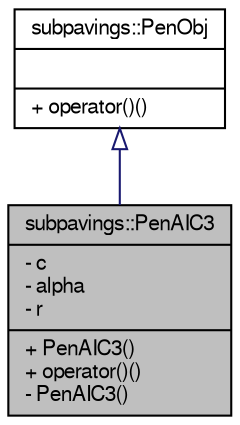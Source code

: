 digraph G
{
  edge [fontname="FreeSans",fontsize="10",labelfontname="FreeSans",labelfontsize="10"];
  node [fontname="FreeSans",fontsize="10",shape=record];
  Node1 [label="{subpavings::PenAIC3\n|- c\l- alpha\l- r\l|+ PenAIC3()\l+ operator()()\l- PenAIC3()\l}",height=0.2,width=0.4,color="black", fillcolor="grey75", style="filled" fontcolor="black"];
  Node2 -> Node1 [dir="back",color="midnightblue",fontsize="10",style="solid",arrowtail="onormal"];
  Node2 [label="{subpavings::PenObj\n||+ operator()()\l}",height=0.2,width=0.4,color="black", fillcolor="white", style="filled",URL="$classsubpavings_1_1PenObj.shtml",tooltip="Abstract class for objects with penalty function for histogram fit."];
}
